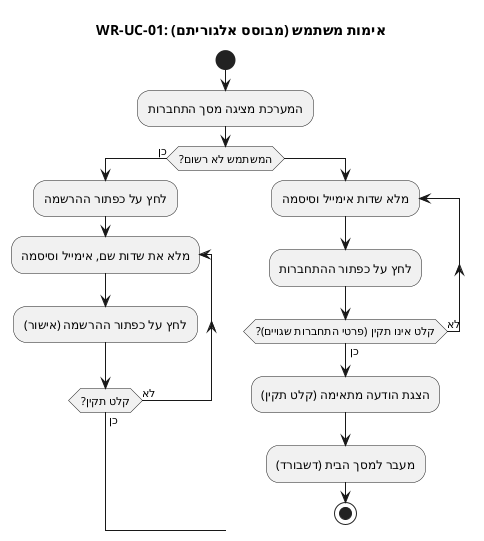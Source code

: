 @startuml
!pragma useVerticalIf on

title WR-UC-01: אימות משתמש (מבוסס אלגוריתם)

start
:המערכת מציגה מסך התחברות;

if (המשתמש לא רשום?) is (כן) then
    :לחץ על כפתור ההרשמה;

repeat :מלא את שדות שם, אימייל וסיסמה;
    :לחץ על כפתור ההרשמה (אישור);
repeat while (קלט תקין?) is (לא) not (כן)

    

    
        
else
    repeat :מלא שדות אימייל וסיסמה;
        :לחץ על כפתור ההתחברות;
    repeat while (קלט אינו תקין (פרטי התחברות שגויים)?) is (לא) not (כן)
    :הצגת הודעה מתאימה (קלט תקין);
    :מעבר למסך הבית (דשבורד);
    stop
endif


@enduml
